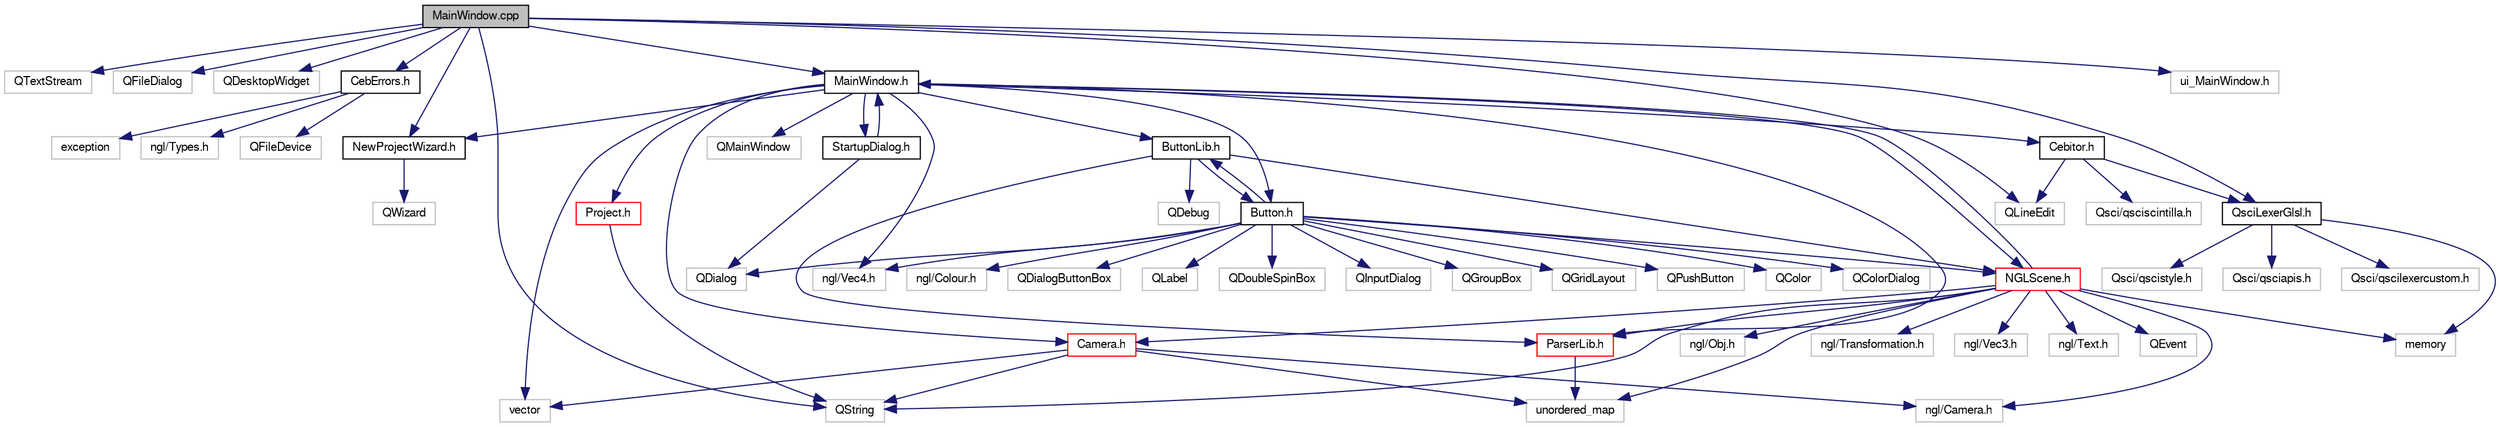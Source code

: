 digraph "MainWindow.cpp"
{
  edge [fontname="FreeSans",fontsize="10",labelfontname="FreeSans",labelfontsize="10"];
  node [fontname="FreeSans",fontsize="10",shape=record];
  Node1 [label="MainWindow.cpp",height=0.2,width=0.4,color="black", fillcolor="grey75", style="filled" fontcolor="black"];
  Node1 -> Node2 [color="midnightblue",fontsize="10",style="solid"];
  Node2 [label="QTextStream",height=0.2,width=0.4,color="grey75", fillcolor="white", style="filled"];
  Node1 -> Node3 [color="midnightblue",fontsize="10",style="solid"];
  Node3 [label="QFileDialog",height=0.2,width=0.4,color="grey75", fillcolor="white", style="filled"];
  Node1 -> Node4 [color="midnightblue",fontsize="10",style="solid"];
  Node4 [label="QDesktopWidget",height=0.2,width=0.4,color="grey75", fillcolor="white", style="filled"];
  Node1 -> Node5 [color="midnightblue",fontsize="10",style="solid"];
  Node5 [label="QString",height=0.2,width=0.4,color="grey75", fillcolor="white", style="filled"];
  Node1 -> Node6 [color="midnightblue",fontsize="10",style="solid"];
  Node6 [label="QLineEdit",height=0.2,width=0.4,color="grey75", fillcolor="white", style="filled"];
  Node1 -> Node7 [color="midnightblue",fontsize="10",style="solid"];
  Node7 [label="QsciLexerGlsl.h",height=0.2,width=0.4,color="black", fillcolor="white", style="filled",URL="$_qsci_lexer_glsl_8h.html",tooltip="Custom QScintilla lexer for GLSL. "];
  Node7 -> Node8 [color="midnightblue",fontsize="10",style="solid"];
  Node8 [label="memory",height=0.2,width=0.4,color="grey75", fillcolor="white", style="filled"];
  Node7 -> Node9 [color="midnightblue",fontsize="10",style="solid"];
  Node9 [label="Qsci/qscilexercustom.h",height=0.2,width=0.4,color="grey75", fillcolor="white", style="filled"];
  Node7 -> Node10 [color="midnightblue",fontsize="10",style="solid"];
  Node10 [label="Qsci/qscistyle.h",height=0.2,width=0.4,color="grey75", fillcolor="white", style="filled"];
  Node7 -> Node11 [color="midnightblue",fontsize="10",style="solid"];
  Node11 [label="Qsci/qsciapis.h",height=0.2,width=0.4,color="grey75", fillcolor="white", style="filled"];
  Node1 -> Node12 [color="midnightblue",fontsize="10",style="solid"];
  Node12 [label="CebErrors.h",height=0.2,width=0.4,color="black", fillcolor="white", style="filled",URL="$_ceb_errors_8h.html",tooltip="Contains all the code for generating and handling errors for CEB. "];
  Node12 -> Node13 [color="midnightblue",fontsize="10",style="solid"];
  Node13 [label="exception",height=0.2,width=0.4,color="grey75", fillcolor="white", style="filled"];
  Node12 -> Node14 [color="midnightblue",fontsize="10",style="solid"];
  Node14 [label="ngl/Types.h",height=0.2,width=0.4,color="grey75", fillcolor="white", style="filled"];
  Node12 -> Node15 [color="midnightblue",fontsize="10",style="solid"];
  Node15 [label="QFileDevice",height=0.2,width=0.4,color="grey75", fillcolor="white", style="filled"];
  Node1 -> Node16 [color="midnightblue",fontsize="10",style="solid"];
  Node16 [label="NewProjectWizard.h",height=0.2,width=0.4,color="black", fillcolor="white", style="filled",URL="$_new_project_wizard_8h.html",tooltip="The new Project Wizard that is used to create a new project. "];
  Node16 -> Node17 [color="midnightblue",fontsize="10",style="solid"];
  Node17 [label="QWizard",height=0.2,width=0.4,color="grey75", fillcolor="white", style="filled"];
  Node1 -> Node18 [color="midnightblue",fontsize="10",style="solid"];
  Node18 [label="MainWindow.h",height=0.2,width=0.4,color="black", fillcolor="white", style="filled",URL="$_main_window_8h.html",tooltip="the MainWindow, GUI for our program "];
  Node18 -> Node19 [color="midnightblue",fontsize="10",style="solid"];
  Node19 [label="vector",height=0.2,width=0.4,color="grey75", fillcolor="white", style="filled"];
  Node18 -> Node20 [color="midnightblue",fontsize="10",style="solid"];
  Node20 [label="ngl/Vec4.h",height=0.2,width=0.4,color="grey75", fillcolor="white", style="filled"];
  Node18 -> Node21 [color="midnightblue",fontsize="10",style="solid"];
  Node21 [label="QMainWindow",height=0.2,width=0.4,color="grey75", fillcolor="white", style="filled"];
  Node18 -> Node22 [color="midnightblue",fontsize="10",style="solid"];
  Node22 [label="ButtonLib.h",height=0.2,width=0.4,color="black", fillcolor="white", style="filled",URL="$_button_lib_8h.html",tooltip="this class creates a button library to store buttons and set uniform values "];
  Node22 -> Node23 [color="midnightblue",fontsize="10",style="solid"];
  Node23 [label="QDebug",height=0.2,width=0.4,color="grey75", fillcolor="white", style="filled"];
  Node22 -> Node24 [color="midnightblue",fontsize="10",style="solid"];
  Node24 [label="ParserLib.h",height=0.2,width=0.4,color="red", fillcolor="white", style="filled",URL="$_parser_lib_8h.html",tooltip="the parsing library, used to manage all the uniform data. "];
  Node24 -> Node25 [color="midnightblue",fontsize="10",style="solid"];
  Node25 [label="unordered_map",height=0.2,width=0.4,color="grey75", fillcolor="white", style="filled"];
  Node22 -> Node26 [color="midnightblue",fontsize="10",style="solid"];
  Node26 [label="Button.h",height=0.2,width=0.4,color="black", fillcolor="white", style="filled",URL="$_button_8h.html",tooltip="this class creates a button with a pop up widget that can create modifiable attributes ..."];
  Node26 -> Node27 [color="midnightblue",fontsize="10",style="solid"];
  Node27 [label="QDialog",height=0.2,width=0.4,color="grey75", fillcolor="white", style="filled"];
  Node26 -> Node28 [color="midnightblue",fontsize="10",style="solid"];
  Node28 [label="QDialogButtonBox",height=0.2,width=0.4,color="grey75", fillcolor="white", style="filled"];
  Node26 -> Node29 [color="midnightblue",fontsize="10",style="solid"];
  Node29 [label="QLabel",height=0.2,width=0.4,color="grey75", fillcolor="white", style="filled"];
  Node26 -> Node30 [color="midnightblue",fontsize="10",style="solid"];
  Node30 [label="QDoubleSpinBox",height=0.2,width=0.4,color="grey75", fillcolor="white", style="filled"];
  Node26 -> Node31 [color="midnightblue",fontsize="10",style="solid"];
  Node31 [label="QInputDialog",height=0.2,width=0.4,color="grey75", fillcolor="white", style="filled"];
  Node26 -> Node32 [color="midnightblue",fontsize="10",style="solid"];
  Node32 [label="QGroupBox",height=0.2,width=0.4,color="grey75", fillcolor="white", style="filled"];
  Node26 -> Node33 [color="midnightblue",fontsize="10",style="solid"];
  Node33 [label="QGridLayout",height=0.2,width=0.4,color="grey75", fillcolor="white", style="filled"];
  Node26 -> Node34 [color="midnightblue",fontsize="10",style="solid"];
  Node34 [label="QPushButton",height=0.2,width=0.4,color="grey75", fillcolor="white", style="filled"];
  Node26 -> Node35 [color="midnightblue",fontsize="10",style="solid"];
  Node35 [label="QColor",height=0.2,width=0.4,color="grey75", fillcolor="white", style="filled"];
  Node26 -> Node36 [color="midnightblue",fontsize="10",style="solid"];
  Node36 [label="QColorDialog",height=0.2,width=0.4,color="grey75", fillcolor="white", style="filled"];
  Node26 -> Node20 [color="midnightblue",fontsize="10",style="solid"];
  Node26 -> Node37 [color="midnightblue",fontsize="10",style="solid"];
  Node37 [label="ngl/Colour.h",height=0.2,width=0.4,color="grey75", fillcolor="white", style="filled"];
  Node26 -> Node22 [color="midnightblue",fontsize="10",style="solid"];
  Node26 -> Node38 [color="midnightblue",fontsize="10",style="solid"];
  Node38 [label="NGLScene.h",height=0.2,width=0.4,color="red", fillcolor="white", style="filled",URL="$_n_g_l_scene_8h.html",tooltip="a modified Qt GL widget class for "];
  Node38 -> Node8 [color="midnightblue",fontsize="10",style="solid"];
  Node38 -> Node25 [color="midnightblue",fontsize="10",style="solid"];
  Node38 -> Node39 [color="midnightblue",fontsize="10",style="solid"];
  Node39 [label="ngl/Camera.h",height=0.2,width=0.4,color="grey75", fillcolor="white", style="filled"];
  Node38 -> Node40 [color="midnightblue",fontsize="10",style="solid"];
  Node40 [label="ngl/Obj.h",height=0.2,width=0.4,color="grey75", fillcolor="white", style="filled"];
  Node38 -> Node41 [color="midnightblue",fontsize="10",style="solid"];
  Node41 [label="ngl/Transformation.h",height=0.2,width=0.4,color="grey75", fillcolor="white", style="filled"];
  Node38 -> Node42 [color="midnightblue",fontsize="10",style="solid"];
  Node42 [label="ngl/Vec3.h",height=0.2,width=0.4,color="grey75", fillcolor="white", style="filled"];
  Node38 -> Node43 [color="midnightblue",fontsize="10",style="solid"];
  Node43 [label="ngl/Text.h",height=0.2,width=0.4,color="grey75", fillcolor="white", style="filled"];
  Node38 -> Node44 [color="midnightblue",fontsize="10",style="solid"];
  Node44 [label="QEvent",height=0.2,width=0.4,color="grey75", fillcolor="white", style="filled"];
  Node38 -> Node5 [color="midnightblue",fontsize="10",style="solid"];
  Node38 -> Node45 [color="midnightblue",fontsize="10",style="solid"];
  Node45 [label="Camera.h",height=0.2,width=0.4,color="red", fillcolor="white", style="filled",URL="$_camera_8h.html",tooltip="Creates the camera used for NGLScene. "];
  Node45 -> Node5 [color="midnightblue",fontsize="10",style="solid"];
  Node45 -> Node25 [color="midnightblue",fontsize="10",style="solid"];
  Node45 -> Node39 [color="midnightblue",fontsize="10",style="solid"];
  Node45 -> Node19 [color="midnightblue",fontsize="10",style="solid"];
  Node38 -> Node18 [color="midnightblue",fontsize="10",style="solid"];
  Node38 -> Node24 [color="midnightblue",fontsize="10",style="solid"];
  Node22 -> Node38 [color="midnightblue",fontsize="10",style="solid"];
  Node18 -> Node26 [color="midnightblue",fontsize="10",style="solid"];
  Node18 -> Node46 [color="midnightblue",fontsize="10",style="solid"];
  Node46 [label="Cebitor.h",height=0.2,width=0.4,color="black", fillcolor="white", style="filled",URL="$_cebitor_8h.html",tooltip="CEB text editor, implementation of QScintilla. "];
  Node46 -> Node6 [color="midnightblue",fontsize="10",style="solid"];
  Node46 -> Node47 [color="midnightblue",fontsize="10",style="solid"];
  Node47 [label="Qsci/qsciscintilla.h",height=0.2,width=0.4,color="grey75", fillcolor="white", style="filled"];
  Node46 -> Node7 [color="midnightblue",fontsize="10",style="solid"];
  Node18 -> Node16 [color="midnightblue",fontsize="10",style="solid"];
  Node18 -> Node38 [color="midnightblue",fontsize="10",style="solid"];
  Node18 -> Node24 [color="midnightblue",fontsize="10",style="solid"];
  Node18 -> Node48 [color="midnightblue",fontsize="10",style="solid"];
  Node48 [label="Project.h",height=0.2,width=0.4,color="red", fillcolor="white", style="filled",URL="$_project_8h.html"];
  Node48 -> Node5 [color="midnightblue",fontsize="10",style="solid"];
  Node18 -> Node45 [color="midnightblue",fontsize="10",style="solid"];
  Node18 -> Node49 [color="midnightblue",fontsize="10",style="solid"];
  Node49 [label="StartupDialog.h",height=0.2,width=0.4,color="black", fillcolor="white", style="filled",URL="$_startup_dialog_8h.html",tooltip="the StatupDialog to do commonly used tasks "];
  Node49 -> Node27 [color="midnightblue",fontsize="10",style="solid"];
  Node49 -> Node18 [color="midnightblue",fontsize="10",style="solid"];
  Node1 -> Node50 [color="midnightblue",fontsize="10",style="solid"];
  Node50 [label="ui_MainWindow.h",height=0.2,width=0.4,color="grey75", fillcolor="white", style="filled"];
}
